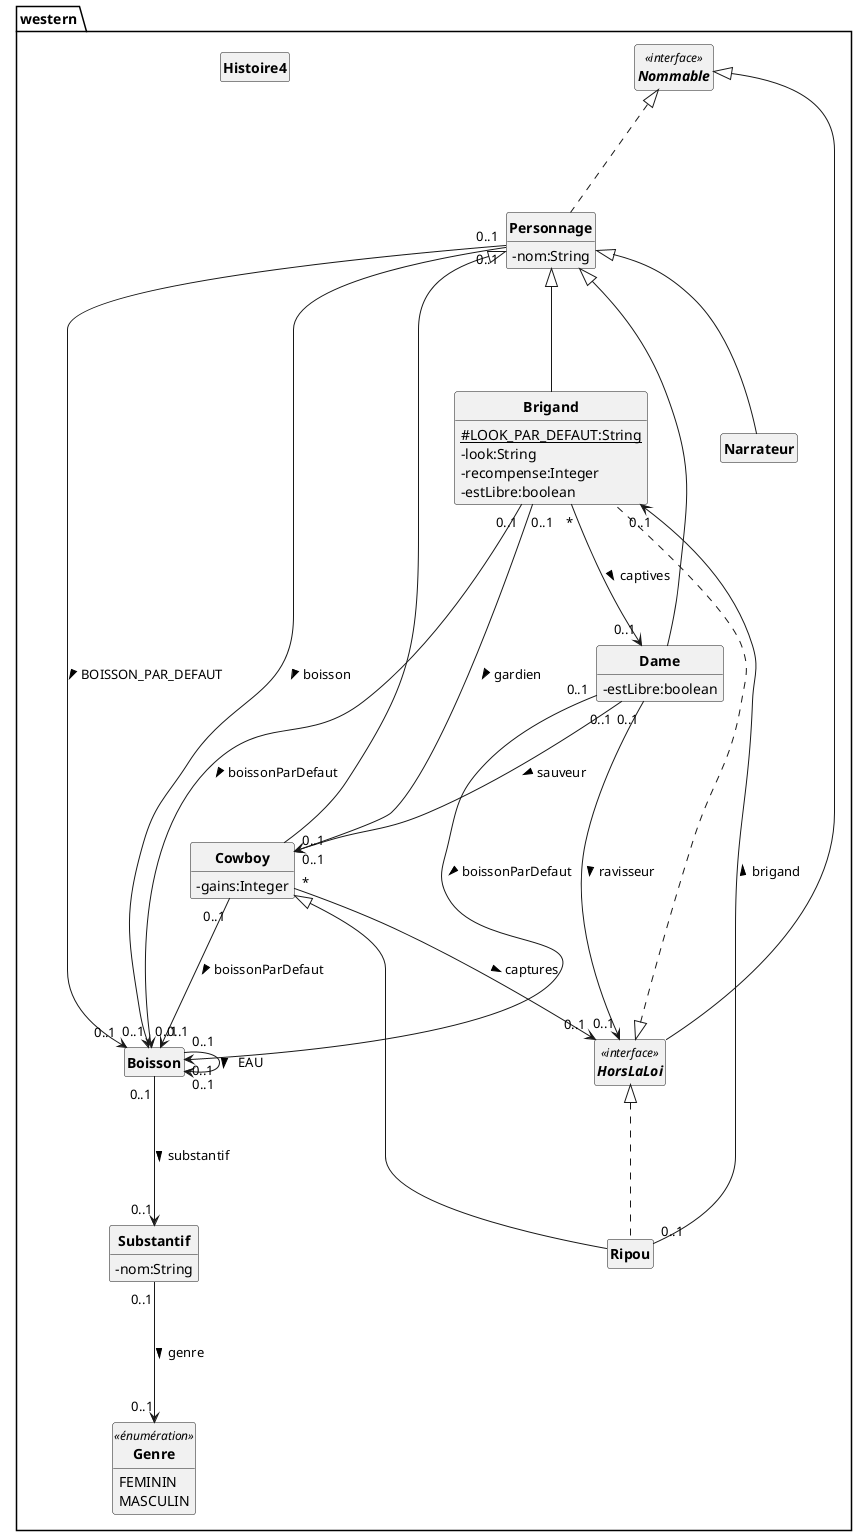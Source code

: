 @startuml
skinparam classAttributeIconSize 0
skinparam classFontStyle Bold
skinparam style strictuml
hide empty members
package western
{
CLASS Boisson
{

}
CLASS Personnage
{
- nom:String

}
CLASS Narrateur
{

}
INTERFACE Nommable<<interface>>
{

}
CLASS Histoire4
{

}
CLASS Substantif
{
- nom:String

}
ENUM Genre<<énumération>>
{
FEMININ
MASCULIN

}
CLASS Ripou
{

}
CLASS Brigand
{
# {static} LOOK_PAR_DEFAUT:String
- look:String
- recompense:Integer 
- estLibre:boolean 

}
CLASS Cowboy
{
- gains:Integer 

}
CLASS Dame
{
- estLibre:boolean 

}
INTERFACE HorsLaLoi<<interface>>
{

}

Nommable <|... Personnage

HorsLaLoi <|... Ripou

HorsLaLoi <|... Brigand

Nommable <|-- HorsLaLoi

Personnage <|--- Narrateur

Cowboy <|--- Ripou

Personnage <|--- Brigand

Personnage <|--- Cowboy

Personnage <|--- Dame

Boisson "0..1" ---> "0..1" Substantif : substantif >

Boisson "0..1" ---> "0..1" Boisson : EAU >

Personnage "0..1" ---> "0..1" Boisson : BOISSON_PAR_DEFAUT >

Personnage "0..1" ---> "0..1" Boisson : boisson >

Substantif "0..1" ---> "0..1" Genre : genre >

Ripou "0..1" ---> "0..1" Brigand : brigand >

Brigand "*" ---> "0..1" Dame : captives >

Brigand "0..1" ---> "0..1" Cowboy : gardien >

Brigand "0..1" ---> "0..1" Boisson : boissonParDefaut >

Cowboy "*" ---> "0..1" HorsLaLoi : captures >

Cowboy "0..1" ---> "0..1" Boisson : boissonParDefaut >

Dame "0..1" ---> "0..1" Cowboy : sauveur >

Dame "0..1" ---> "0..1" HorsLaLoi : ravisseur >

Dame "0..1" ---> "0..1" Boisson : boissonParDefaut >
}
@enduml